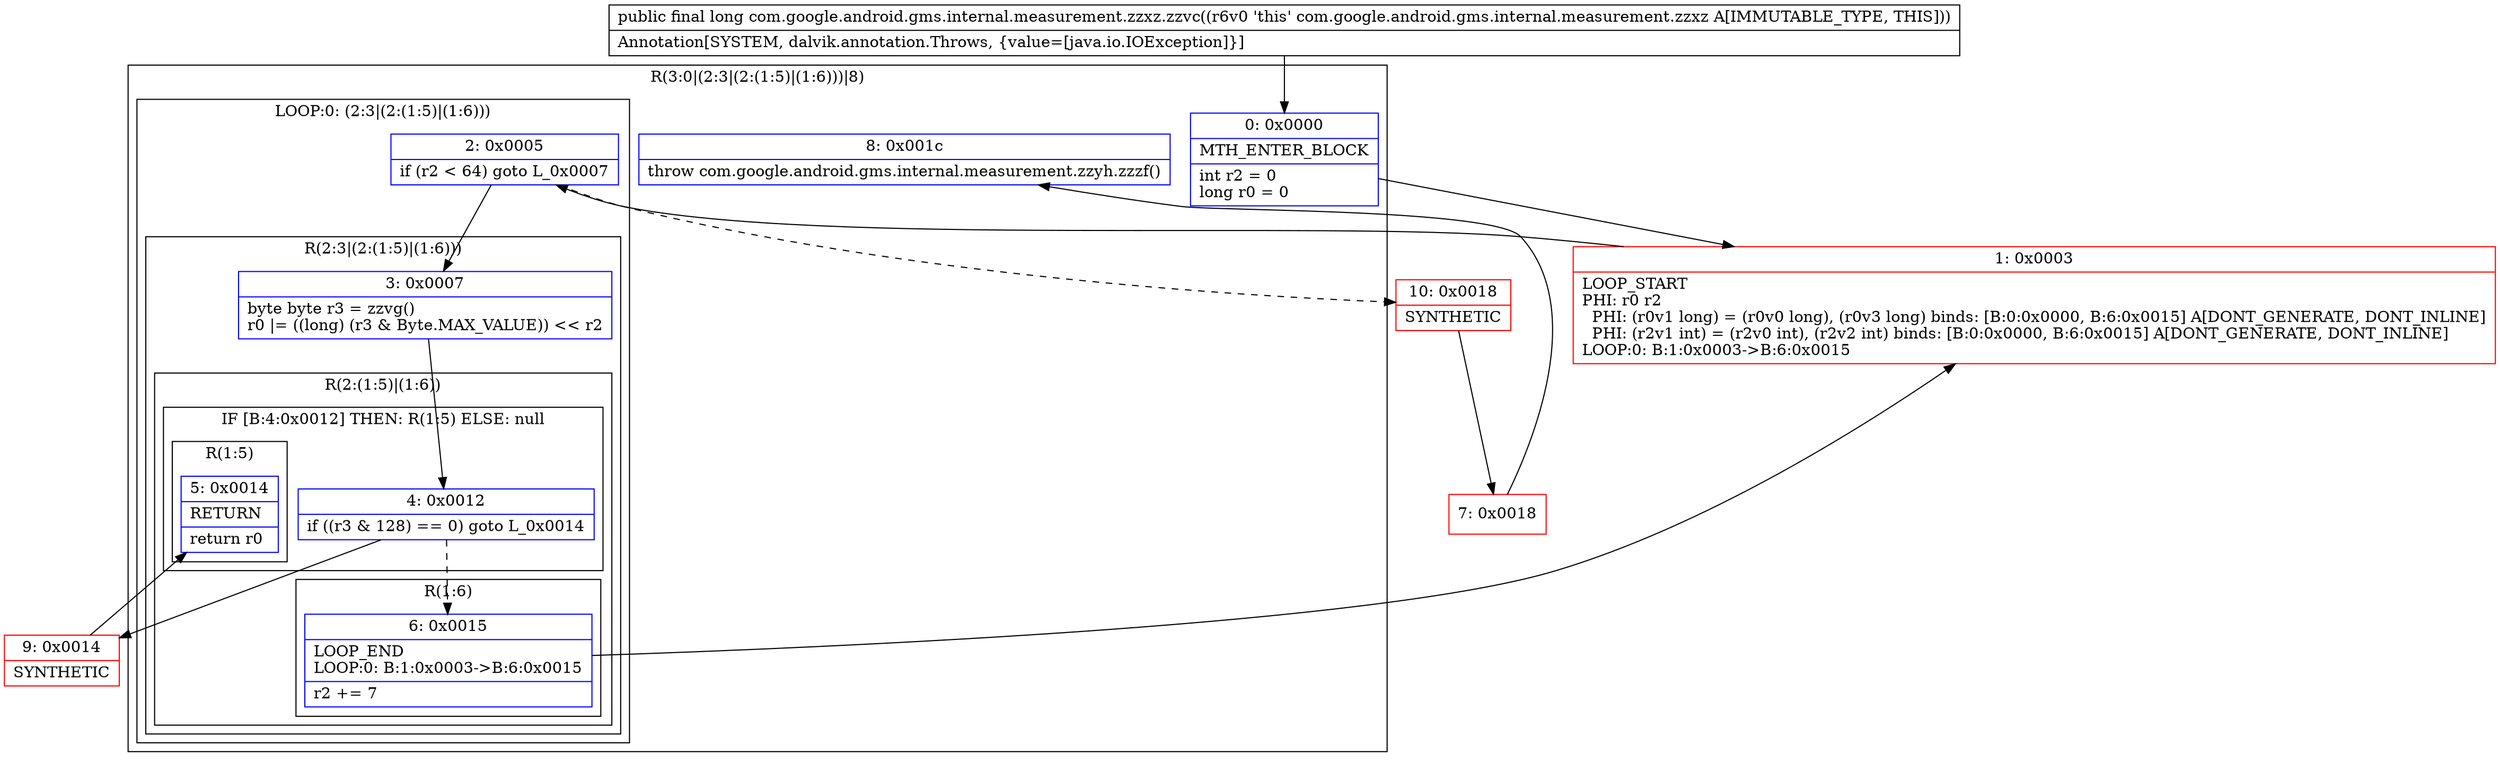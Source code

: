 digraph "CFG forcom.google.android.gms.internal.measurement.zzxz.zzvc()J" {
subgraph cluster_Region_896751083 {
label = "R(3:0|(2:3|(2:(1:5)|(1:6)))|8)";
node [shape=record,color=blue];
Node_0 [shape=record,label="{0\:\ 0x0000|MTH_ENTER_BLOCK\l|int r2 = 0\llong r0 = 0\l}"];
subgraph cluster_LoopRegion_1403468198 {
label = "LOOP:0: (2:3|(2:(1:5)|(1:6)))";
node [shape=record,color=blue];
Node_2 [shape=record,label="{2\:\ 0x0005|if (r2 \< 64) goto L_0x0007\l}"];
subgraph cluster_Region_1212875311 {
label = "R(2:3|(2:(1:5)|(1:6)))";
node [shape=record,color=blue];
Node_3 [shape=record,label="{3\:\ 0x0007|byte byte r3 = zzvg()\lr0 \|= ((long) (r3 & Byte.MAX_VALUE)) \<\< r2\l}"];
subgraph cluster_Region_1773571601 {
label = "R(2:(1:5)|(1:6))";
node [shape=record,color=blue];
subgraph cluster_IfRegion_221820312 {
label = "IF [B:4:0x0012] THEN: R(1:5) ELSE: null";
node [shape=record,color=blue];
Node_4 [shape=record,label="{4\:\ 0x0012|if ((r3 & 128) == 0) goto L_0x0014\l}"];
subgraph cluster_Region_1740163776 {
label = "R(1:5)";
node [shape=record,color=blue];
Node_5 [shape=record,label="{5\:\ 0x0014|RETURN\l|return r0\l}"];
}
}
subgraph cluster_Region_1398260923 {
label = "R(1:6)";
node [shape=record,color=blue];
Node_6 [shape=record,label="{6\:\ 0x0015|LOOP_END\lLOOP:0: B:1:0x0003\-\>B:6:0x0015\l|r2 += 7\l}"];
}
}
}
}
Node_8 [shape=record,label="{8\:\ 0x001c|throw com.google.android.gms.internal.measurement.zzyh.zzzf()\l}"];
}
Node_1 [shape=record,color=red,label="{1\:\ 0x0003|LOOP_START\lPHI: r0 r2 \l  PHI: (r0v1 long) = (r0v0 long), (r0v3 long) binds: [B:0:0x0000, B:6:0x0015] A[DONT_GENERATE, DONT_INLINE]\l  PHI: (r2v1 int) = (r2v0 int), (r2v2 int) binds: [B:0:0x0000, B:6:0x0015] A[DONT_GENERATE, DONT_INLINE]\lLOOP:0: B:1:0x0003\-\>B:6:0x0015\l}"];
Node_7 [shape=record,color=red,label="{7\:\ 0x0018}"];
Node_9 [shape=record,color=red,label="{9\:\ 0x0014|SYNTHETIC\l}"];
Node_10 [shape=record,color=red,label="{10\:\ 0x0018|SYNTHETIC\l}"];
MethodNode[shape=record,label="{public final long com.google.android.gms.internal.measurement.zzxz.zzvc((r6v0 'this' com.google.android.gms.internal.measurement.zzxz A[IMMUTABLE_TYPE, THIS]))  | Annotation[SYSTEM, dalvik.annotation.Throws, \{value=[java.io.IOException]\}]\l}"];
MethodNode -> Node_0;
Node_0 -> Node_1;
Node_2 -> Node_3;
Node_2 -> Node_10[style=dashed];
Node_3 -> Node_4;
Node_4 -> Node_6[style=dashed];
Node_4 -> Node_9;
Node_6 -> Node_1;
Node_1 -> Node_2;
Node_7 -> Node_8;
Node_9 -> Node_5;
Node_10 -> Node_7;
}

